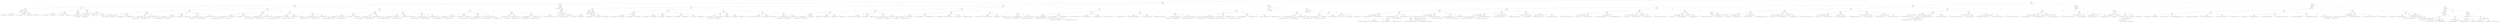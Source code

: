 digraph {
0 [label="x <= 8.5"];
1 [label="y <= 7.5"];
2 [label="r2taken <= 0.5"];
3 [label="x <= 3.5"];
4 [label="x <= 2.5"];
5 [label="x <= 1.5"];
6 [label="started <= 0.5"];
7 [label="placement"];
6 -> 7 [label="True"];
8 [label="south"];
6 -> 8 [style="dashed", label="False"];
5 -> 6 [label="True"];
9 [label="y <= 1.5"];
10 [label="y <= 0.5"];
11 [label="r1taken <= 0.5"];
12 [label="{0.46183 -> west | 0.53817 -> south }"];
11 -> 12 [label="True"];
13 [label="{0.467919 -> west | 0.532081 -> south }"];
11 -> 13 [style="dashed", label="False"];
10 -> 11 [label="True"];
14 [label="r1taken <= 0.5"];
15 [label="{0.448915 -> west | 0.551085 -> south }"];
14 -> 15 [label="True"];
16 [label="south"];
14 -> 16 [style="dashed", label="False"];
10 -> 14 [style="dashed", label="False"];
9 -> 10 [label="True"];
17 [label="y <= 6.5"];
18 [label="south"];
17 -> 18 [label="True"];
19 [label="r1taken <= 0.5"];
20 [label="{0.416346 -> west | 0.583654 -> south }"];
19 -> 20 [label="True"];
21 [label="{0.423489 -> west | 0.576511 -> south }"];
19 -> 21 [style="dashed", label="False"];
17 -> 19 [style="dashed", label="False"];
9 -> 17 [style="dashed", label="False"];
5 -> 9 [style="dashed", label="False"];
4 -> 5 [label="True"];
22 [label="y <= 4.5"];
23 [label="y <= 1.5"];
24 [label="y <= 0.5"];
25 [label="r1taken <= 0.5"];
26 [label="{0.464238 -> west | 0.535762 -> south }"];
25 -> 26 [label="True"];
27 [label="{0.462606 -> west | 0.537394 -> south }"];
25 -> 27 [style="dashed", label="False"];
24 -> 25 [label="True"];
28 [label="r1taken <= 0.5"];
29 [label="{0.454042 -> west | 0.545958 -> south }"];
28 -> 29 [label="True"];
30 [label="{0.45103 -> west | 0.54897 -> south }"];
28 -> 30 [style="dashed", label="False"];
24 -> 28 [style="dashed", label="False"];
23 -> 24 [label="True"];
31 [label="r1taken <= 0.5"];
32 [label="y <= 2.5"];
33 [label="{0.440831 -> west | 0.559169 -> south }"];
32 -> 33 [label="True"];
34 [label="y <= 3.5"];
35 [label="{0.42741 -> west | 0.57259 -> south }"];
34 -> 35 [label="True"];
36 [label="{0.416795 -> west | 0.583205 -> south }"];
34 -> 36 [style="dashed", label="False"];
32 -> 34 [style="dashed", label="False"];
31 -> 32 [label="True"];
37 [label="south"];
31 -> 37 [style="dashed", label="False"];
23 -> 31 [style="dashed", label="False"];
22 -> 23 [label="True"];
38 [label="r1taken <= 0.5"];
39 [label="y <= 5.5"];
40 [label="{0.410534 -> west | 0.589466 -> south }"];
39 -> 40 [label="True"];
41 [label="y <= 6.5"];
42 [label="{0.414504 -> west | 0.585496 -> south }"];
41 -> 42 [label="True"];
43 [label="{0.439033 -> west | 0.560967 -> south }"];
41 -> 43 [style="dashed", label="False"];
39 -> 41 [style="dashed", label="False"];
38 -> 39 [label="True"];
44 [label="y <= 5.5"];
45 [label="{0.422853 -> west | 0.577147 -> south }"];
44 -> 45 [label="True"];
46 [label="y <= 6.5"];
47 [label="{0.431704 -> west | 0.568296 -> south }"];
46 -> 47 [label="True"];
48 [label="{0.452038 -> west | 0.547962 -> south }"];
46 -> 48 [style="dashed", label="False"];
44 -> 46 [style="dashed", label="False"];
38 -> 44 [style="dashed", label="False"];
22 -> 38 [style="dashed", label="False"];
4 -> 22 [style="dashed", label="False"];
3 -> 4 [label="True"];
49 [label="y <= 3.5"];
50 [label="y <= 1.5"];
51 [label="y <= 0.5"];
52 [label="x <= 5.5"];
53 [label="x <= 4.5"];
54 [label="r1taken <= 0.5"];
55 [label="{0.464782 -> west | 0.535218 -> south }"];
54 -> 55 [label="True"];
56 [label="{0.46258 -> west | 0.53742 -> south }"];
54 -> 56 [style="dashed", label="False"];
53 -> 54 [label="True"];
57 [label="r1taken <= 0.5"];
58 [label="{0.463504 -> west | 0.536496 -> south }"];
57 -> 58 [label="True"];
59 [label="{0.213197 -> west | 0.539289 -> east | 0.247515 -> south }"];
57 -> 59 [style="dashed", label="False"];
53 -> 57 [style="dashed", label="False"];
52 -> 53 [label="True"];
60 [label="r1taken <= 0.5"];
61 [label="x <= 6.5"];
62 [label="{0.459424 -> west | 0.540576 -> south }"];
61 -> 62 [label="True"];
63 [label="x <= 7.5"];
64 [label="{0.448555 -> west | 0.551445 -> south }"];
63 -> 64 [label="True"];
65 [label="{0.211049 -> west | 0.303709 -> east | 0.485241 -> south }"];
63 -> 65 [style="dashed", label="False"];
61 -> 63 [style="dashed", label="False"];
60 -> 61 [label="True"];
66 [label="x <= 6.5"];
67 [label="{0.0933006 -> west | 0.807646 -> east | 0.0990531 -> south }"];
66 -> 67 [label="True"];
68 [label="x <= 7.5"];
69 [label="{0.281746 -> west | 0.620722 -> east | 0.0975328 -> south }"];
68 -> 69 [label="True"];
70 [label="{0.364623 -> west | 0.635377 -> east }"];
68 -> 70 [style="dashed", label="False"];
66 -> 68 [style="dashed", label="False"];
60 -> 66 [style="dashed", label="False"];
52 -> 60 [style="dashed", label="False"];
51 -> 52 [label="True"];
71 [label="x <= 5.5"];
72 [label="x <= 4.5"];
73 [label="r1taken <= 0.5"];
74 [label="{0.455995 -> west | 0.544005 -> south }"];
73 -> 74 [label="True"];
75 [label="{0.454882 -> west | 0.545118 -> south }"];
73 -> 75 [style="dashed", label="False"];
72 -> 73 [label="True"];
76 [label="r1taken <= 0.5"];
77 [label="{0.455295 -> west | 0.544705 -> south }"];
76 -> 77 [label="True"];
78 [label="{0.457309 -> west | 0.542691 -> south }"];
76 -> 78 [style="dashed", label="False"];
72 -> 76 [style="dashed", label="False"];
71 -> 72 [label="True"];
79 [label="r1taken <= 0.5"];
80 [label="x <= 6.5"];
81 [label="{0.451046 -> west | 0.548954 -> south }"];
80 -> 81 [label="True"];
82 [label="x <= 7.5"];
83 [label="{0.438383 -> west | 0.561617 -> south }"];
82 -> 83 [label="True"];
84 [label="{0.218477 -> west | 0.390257 -> east | 0.391267 -> south }"];
82 -> 84 [style="dashed", label="False"];
80 -> 82 [style="dashed", label="False"];
79 -> 80 [label="True"];
85 [label="x <= 6.5"];
86 [label="{0.0653478 -> west | 0.694803 -> east | 0.0777727 -> south | 0.162077 -> north }"];
85 -> 86 [label="True"];
87 [label="x <= 7.5"];
88 [label="{0.179303 -> west | 0.550828 -> east | 0.0508363 -> south | 0.219032 -> north }"];
87 -> 88 [label="True"];
89 [label="{0.6532 -> west | 0.3468 -> east }"];
87 -> 89 [style="dashed", label="False"];
85 -> 87 [style="dashed", label="False"];
79 -> 85 [style="dashed", label="False"];
71 -> 79 [style="dashed", label="False"];
51 -> 71 [style="dashed", label="False"];
50 -> 51 [label="True"];
90 [label="y <= 2.5"];
91 [label="x <= 5.5"];
92 [label="x <= 4.5"];
93 [label="r1taken <= 0.5"];
94 [label="{0.445615 -> west | 0.554385 -> south }"];
93 -> 94 [label="True"];
95 [label="{0.447439 -> west | 0.552561 -> south }"];
93 -> 95 [style="dashed", label="False"];
92 -> 93 [label="True"];
96 [label="r1taken <= 0.5"];
97 [label="{0.446079 -> west | 0.553921 -> south }"];
96 -> 97 [label="True"];
98 [label="{0.452344 -> west | 0.547656 -> south }"];
96 -> 98 [style="dashed", label="False"];
92 -> 96 [style="dashed", label="False"];
91 -> 92 [label="True"];
99 [label="r1taken <= 0.5"];
100 [label="x <= 6.5"];
101 [label="{0.441966 -> west | 0.558034 -> south }"];
100 -> 101 [label="True"];
102 [label="x <= 7.5"];
103 [label="{0.207416 -> west | 0.24526 -> east | 0.547324 -> south }"];
102 -> 103 [label="True"];
104 [label="{0.226265 -> west | 0.447781 -> east | 0.325954 -> south }"];
102 -> 104 [style="dashed", label="False"];
100 -> 102 [style="dashed", label="False"];
99 -> 100 [label="True"];
105 [label="x <= 6.5"];
106 [label="{0.104871 -> west | 0.768729 -> east | 0.1264 -> south }"];
105 -> 106 [label="True"];
107 [label="x <= 7.5"];
108 [label="{0.161346 -> west | 0.647327 -> east | 0.059417 -> south | 0.13191 -> north }"];
107 -> 108 [label="True"];
109 [label="{0.46938 -> west | 0.256261 -> east | 0.13663 -> south | 0.137729 -> north }"];
107 -> 109 [style="dashed", label="False"];
105 -> 107 [style="dashed", label="False"];
99 -> 105 [style="dashed", label="False"];
91 -> 99 [style="dashed", label="False"];
90 -> 91 [label="True"];
110 [label="x <= 5.5"];
111 [label="x <= 4.5"];
112 [label="r1taken <= 0.5"];
113 [label="{0.435497 -> west | 0.564503 -> south }"];
112 -> 113 [label="True"];
114 [label="{0.44235 -> west | 0.55765 -> south }"];
112 -> 114 [style="dashed", label="False"];
111 -> 112 [label="True"];
115 [label="r1taken <= 0.5"];
116 [label="{0.437242 -> west | 0.562758 -> south }"];
115 -> 116 [label="True"];
117 [label="{0.448854 -> west | 0.551146 -> south }"];
115 -> 117 [style="dashed", label="False"];
111 -> 115 [style="dashed", label="False"];
110 -> 111 [label="True"];
118 [label="r1taken <= 0.5"];
119 [label="x <= 6.5"];
120 [label="{0.433443 -> west | 0.566557 -> south }"];
119 -> 120 [label="True"];
121 [label="x <= 7.5"];
122 [label="{0.168185 -> west | 0.377164 -> east | 0.454651 -> south }"];
121 -> 122 [label="True"];
123 [label="{0.22959 -> west | 0.445104 -> east | 0.325306 -> south }"];
121 -> 123 [style="dashed", label="False"];
119 -> 121 [style="dashed", label="False"];
118 -> 119 [label="True"];
124 [label="x <= 6.5"];
125 [label="{0.147122 -> west | 0.673757 -> east | 0.17912 -> south }"];
124 -> 125 [label="True"];
126 [label="x <= 7.5"];
127 [label="{0.157517 -> west | 0.659564 -> east | 0.0546201 -> south | 0.128299 -> north }"];
126 -> 127 [label="True"];
128 [label="{0.272478 -> west | 0.416594 -> east | 0.310928 -> north }"];
126 -> 128 [style="dashed", label="False"];
124 -> 126 [style="dashed", label="False"];
118 -> 124 [style="dashed", label="False"];
110 -> 118 [style="dashed", label="False"];
90 -> 110 [style="dashed", label="False"];
50 -> 90 [style="dashed", label="False"];
49 -> 50 [label="True"];
129 [label="y <= 5.5"];
130 [label="y <= 4.5"];
131 [label="x <= 5.5"];
132 [label="x <= 4.5"];
133 [label="r1taken <= 0.5"];
134 [label="{0.427428 -> west | 0.572572 -> south }"];
133 -> 134 [label="True"];
135 [label="{0.438862 -> west | 0.561138 -> south }"];
133 -> 135 [style="dashed", label="False"];
132 -> 133 [label="True"];
136 [label="r1taken <= 0.5"];
137 [label="{0.43019 -> west | 0.56981 -> south }"];
136 -> 137 [label="True"];
138 [label="{0.44681 -> west | 0.55319 -> south }"];
136 -> 138 [style="dashed", label="False"];
132 -> 136 [style="dashed", label="False"];
131 -> 132 [label="True"];
139 [label="r1taken <= 0.5"];
140 [label="x <= 6.5"];
141 [label="{0.427077 -> west | 0.572923 -> south }"];
140 -> 141 [label="True"];
142 [label="x <= 7.5"];
143 [label="{0.135163 -> west | 0.503156 -> east | 0.361681 -> south }"];
142 -> 143 [label="True"];
144 [label="{0.248562 -> west | 0.412682 -> east | 0.338756 -> south }"];
142 -> 144 [style="dashed", label="False"];
140 -> 142 [style="dashed", label="False"];
139 -> 140 [label="True"];
145 [label="x <= 6.5"];
146 [label="{0.180838 -> west | 0.597929 -> east | 0.221234 -> south }"];
145 -> 146 [label="True"];
147 [label="x <= 7.5"];
148 [label="{0.163029 -> west | 0.735255 -> east | 0.0565483 -> south | 0.0451683 -> north }"];
147 -> 148 [label="True"];
149 [label="{0.344756 -> west | 0.556603 -> east | 0.0986407 -> north }"];
147 -> 149 [style="dashed", label="False"];
145 -> 147 [style="dashed", label="False"];
139 -> 145 [style="dashed", label="False"];
131 -> 139 [style="dashed", label="False"];
130 -> 131 [label="True"];
150 [label="x <= 5.5"];
151 [label="x <= 4.5"];
152 [label="r1taken <= 0.5"];
153 [label="{0.422786 -> west | 0.577214 -> south }"];
152 -> 153 [label="True"];
154 [label="{0.440526 -> west | 0.559474 -> south }"];
152 -> 154 [style="dashed", label="False"];
151 -> 152 [label="True"];
155 [label="r1taken <= 0.5"];
156 [label="{0.426631 -> west | 0.573369 -> south }"];
155 -> 156 [label="True"];
157 [label="{0.448237 -> west | 0.551763 -> south }"];
155 -> 157 [style="dashed", label="False"];
151 -> 155 [style="dashed", label="False"];
150 -> 151 [label="True"];
158 [label="r1taken <= 0.5"];
159 [label="x <= 6.5"];
160 [label="{0.425502 -> west | 0.574498 -> south }"];
159 -> 160 [label="True"];
161 [label="x <= 7.5"];
162 [label="{0.119339 -> west | 0.635858 -> east | 0.244803 -> south }"];
161 -> 162 [label="True"];
163 [label="{0.286692 -> west | 0.347737 -> east | 0.365571 -> south }"];
161 -> 163 [style="dashed", label="False"];
159 -> 161 [style="dashed", label="False"];
158 -> 159 [label="True"];
164 [label="x <= 6.5"];
165 [label="{0.210033 -> west | 0.534733 -> east | 0.255234 -> south }"];
164 -> 165 [label="True"];
166 [label="x <= 7.5"];
167 [label="{0.165691 -> west | 0.778362 -> east | 0.0559464 -> south }"];
166 -> 167 [label="True"];
168 [label="{0.363523 -> west | 0.589759 -> east | 0.046718 -> north }"];
166 -> 168 [style="dashed", label="False"];
164 -> 166 [style="dashed", label="False"];
158 -> 164 [style="dashed", label="False"];
150 -> 158 [style="dashed", label="False"];
130 -> 150 [style="dashed", label="False"];
129 -> 130 [label="True"];
169 [label="y <= 6.5"];
170 [label="x <= 5.5"];
171 [label="x <= 4.5"];
172 [label="r1taken <= 0.5"];
173 [label="{0.426346 -> west | 0.573654 -> south }"];
172 -> 173 [label="True"];
174 [label="{0.446775 -> west | 0.553225 -> south }"];
172 -> 174 [style="dashed", label="False"];
171 -> 172 [label="True"];
175 [label="r1taken <= 0.5"];
176 [label="{0.431551 -> west | 0.568449 -> south }"];
175 -> 176 [label="True"];
177 [label="{0.453544 -> west | 0.546456 -> south }"];
175 -> 177 [style="dashed", label="False"];
171 -> 175 [style="dashed", label="False"];
170 -> 171 [label="True"];
178 [label="r1taken <= 0.5"];
179 [label="x <= 6.5"];
180 [label="{0.434362 -> west | 0.565638 -> south }"];
179 -> 180 [label="True"];
181 [label="x <= 7.5"];
182 [label="{0.112431 -> west | 0.684959 -> east | 0.202611 -> south }"];
181 -> 182 [label="True"];
183 [label="{0.353002 -> west | 0.243561 -> east | 0.403437 -> south }"];
181 -> 183 [style="dashed", label="False"];
179 -> 181 [style="dashed", label="False"];
178 -> 179 [label="True"];
184 [label="x <= 6.5"];
185 [label="{0.234158 -> west | 0.487979 -> east | 0.277863 -> south }"];
184 -> 185 [label="True"];
186 [label="x <= 7.5"];
187 [label="{0.164419 -> west | 0.779678 -> east | 0.0559025 -> south }"];
186 -> 187 [label="True"];
188 [label="{0.378192 -> west | 0.580934 -> east | 0.0408742 -> south }"];
186 -> 188 [style="dashed", label="False"];
184 -> 186 [style="dashed", label="False"];
178 -> 184 [style="dashed", label="False"];
170 -> 178 [style="dashed", label="False"];
169 -> 170 [label="True"];
189 [label="x <= 6.5"];
190 [label="r1taken <= 0.5"];
191 [label="x <= 4.5"];
192 [label="{0.447997 -> west | 0.552003 -> south }"];
191 -> 192 [label="True"];
193 [label="x <= 5.5"];
194 [label="{0.454473 -> west | 0.545527 -> south }"];
193 -> 194 [label="True"];
195 [label="{0.34896 -> west | 0.242871 -> east | 0.408169 -> south }"];
193 -> 195 [style="dashed", label="False"];
191 -> 193 [style="dashed", label="False"];
190 -> 191 [label="True"];
196 [label="x <= 4.5"];
197 [label="{0.461791 -> west | 0.538209 -> south }"];
196 -> 197 [label="True"];
198 [label="x <= 5.5"];
199 [label="{0.467626 -> west | 0.532374 -> south }"];
198 -> 199 [label="True"];
200 [label="{0.256625 -> west | 0.4569 -> east | 0.286475 -> south }"];
198 -> 200 [style="dashed", label="False"];
196 -> 198 [style="dashed", label="False"];
190 -> 196 [style="dashed", label="False"];
189 -> 190 [label="True"];
201 [label="x <= 7.5"];
202 [label="r1taken <= 0.5"];
203 [label="{0.124327 -> west | 0.6381 -> east | 0.237574 -> south }"];
202 -> 203 [label="True"];
204 [label="{0.160679 -> west | 0.77843 -> east | 0.0608912 -> south }"];
202 -> 204 [style="dashed", label="False"];
201 -> 202 [label="True"];
205 [label="r1taken <= 0.5"];
206 [label="{0.422997 -> west | 0.107119 -> east | 0.399811 -> south | 0.070073 -> north }"];
205 -> 206 [label="True"];
207 [label="{0.385521 -> west | 0.571019 -> east | 0.0434596 -> south }"];
205 -> 207 [style="dashed", label="False"];
201 -> 205 [style="dashed", label="False"];
189 -> 201 [style="dashed", label="False"];
169 -> 189 [style="dashed", label="False"];
129 -> 169 [style="dashed", label="False"];
49 -> 129 [style="dashed", label="False"];
3 -> 49 [style="dashed", label="False"];
2 -> 3 [label="True"];
208 [label="r1taken <= 0.5"];
209 [label="x <= 6.5"];
210 [label="{0.5 -> east | 0.5 -> south }"];
209 -> 210 [label="True"];
211 [label="y <= 2.5"];
212 [label="x <= 7.5"];
213 [label="south"];
212 -> 213 [label="True"];
214 [label="y <= 0.5"];
215 [label="{0.783919 -> east | 0.216081 -> south }"];
214 -> 215 [label="True"];
216 [label="y <= 1.5"];
217 [label="{0.667065 -> east | 0.332935 -> south }"];
216 -> 217 [label="True"];
218 [label="{0.455297 -> east | 0.544703 -> south }"];
216 -> 218 [style="dashed", label="False"];
214 -> 216 [style="dashed", label="False"];
212 -> 214 [style="dashed", label="False"];
211 -> 212 [label="True"];
219 [label="south"];
211 -> 219 [style="dashed", label="False"];
209 -> 211 [style="dashed", label="False"];
208 -> 209 [label="True"];
220 [label="east"];
208 -> 220 [style="dashed", label="False"];
2 -> 208 [style="dashed", label="False"];
1 -> 2 [label="True"];
221 [label="r2taken <= 0.5"];
222 [label="x <= 4.5"];
223 [label="x <= 2.5"];
224 [label="y <= 8.5"];
225 [label="x <= 0.5"];
226 [label="east"];
225 -> 226 [label="True"];
227 [label="x <= 1.5"];
228 [label="r2sample"];
227 -> 228 [label="True"];
229 [label="west"];
227 -> 229 [style="dashed", label="False"];
225 -> 227 [style="dashed", label="False"];
224 -> 225 [label="True"];
230 [label="x <= 1.5"];
231 [label="north"];
230 -> 231 [label="True"];
232 [label="y <= 14.5"];
233 [label="y <= 9.5"];
234 [label="r1taken <= 0.5"];
235 [label="{0.416346 -> west | 0.583654 -> north }"];
234 -> 235 [label="True"];
236 [label="{0.423489 -> west | 0.576511 -> north }"];
234 -> 236 [style="dashed", label="False"];
233 -> 234 [label="True"];
237 [label="north"];
233 -> 237 [style="dashed", label="False"];
232 -> 233 [label="True"];
238 [label="y <= 15.5"];
239 [label="r1taken <= 0.5"];
240 [label="{0.448915 -> west | 0.551085 -> north }"];
239 -> 240 [label="True"];
241 [label="north"];
239 -> 241 [style="dashed", label="False"];
238 -> 239 [label="True"];
242 [label="r1taken <= 0.5"];
243 [label="{0.46183 -> west | 0.53817 -> north }"];
242 -> 243 [label="True"];
244 [label="{0.467919 -> west | 0.532081 -> north }"];
242 -> 244 [style="dashed", label="False"];
238 -> 242 [style="dashed", label="False"];
232 -> 238 [style="dashed", label="False"];
230 -> 232 [style="dashed", label="False"];
224 -> 230 [style="dashed", label="False"];
223 -> 224 [label="True"];
245 [label="y <= 11.5"];
246 [label="y <= 9.5"];
247 [label="y <= 8.5"];
248 [label="west"];
247 -> 248 [label="True"];
249 [label="x <= 3.5"];
250 [label="r1taken <= 0.5"];
251 [label="{0.439032 -> west | 0.560968 -> north }"];
250 -> 251 [label="True"];
252 [label="{0.452038 -> west | 0.547962 -> north }"];
250 -> 252 [style="dashed", label="False"];
249 -> 250 [label="True"];
253 [label="r1taken <= 0.5"];
254 [label="{0.447997 -> west | 0.552003 -> north }"];
253 -> 254 [label="True"];
255 [label="{0.461791 -> west | 0.538209 -> north }"];
253 -> 255 [style="dashed", label="False"];
249 -> 253 [style="dashed", label="False"];
247 -> 249 [style="dashed", label="False"];
246 -> 247 [label="True"];
256 [label="x <= 3.5"];
257 [label="y <= 10.5"];
258 [label="r1taken <= 0.5"];
259 [label="{0.414504 -> west | 0.585496 -> north }"];
258 -> 259 [label="True"];
260 [label="{0.431704 -> west | 0.568296 -> north }"];
258 -> 260 [style="dashed", label="False"];
257 -> 258 [label="True"];
261 [label="r1taken <= 0.5"];
262 [label="{0.410534 -> west | 0.589466 -> north }"];
261 -> 262 [label="True"];
263 [label="{0.422853 -> west | 0.577147 -> north }"];
261 -> 263 [style="dashed", label="False"];
257 -> 261 [style="dashed", label="False"];
256 -> 257 [label="True"];
264 [label="y <= 10.5"];
265 [label="r1taken <= 0.5"];
266 [label="{0.426346 -> west | 0.573654 -> north }"];
265 -> 266 [label="True"];
267 [label="{0.446775 -> west | 0.553225 -> north }"];
265 -> 267 [style="dashed", label="False"];
264 -> 265 [label="True"];
268 [label="r1taken <= 0.5"];
269 [label="{0.422786 -> west | 0.577214 -> north }"];
268 -> 269 [label="True"];
270 [label="{0.440526 -> west | 0.559474 -> north }"];
268 -> 270 [style="dashed", label="False"];
264 -> 268 [style="dashed", label="False"];
256 -> 264 [style="dashed", label="False"];
246 -> 256 [style="dashed", label="False"];
245 -> 246 [label="True"];
271 [label="x <= 3.5"];
272 [label="y <= 14.5"];
273 [label="r1taken <= 0.5"];
274 [label="y <= 12.5"];
275 [label="{0.416795 -> west | 0.583205 -> north }"];
274 -> 275 [label="True"];
276 [label="y <= 13.5"];
277 [label="{0.42741 -> west | 0.57259 -> north }"];
276 -> 277 [label="True"];
278 [label="{0.440831 -> west | 0.559169 -> north }"];
276 -> 278 [style="dashed", label="False"];
274 -> 276 [style="dashed", label="False"];
273 -> 274 [label="True"];
279 [label="north"];
273 -> 279 [style="dashed", label="False"];
272 -> 273 [label="True"];
280 [label="y <= 15.5"];
281 [label="r1taken <= 0.5"];
282 [label="{0.454042 -> west | 0.545958 -> north }"];
281 -> 282 [label="True"];
283 [label="{0.45103 -> west | 0.54897 -> north }"];
281 -> 283 [style="dashed", label="False"];
280 -> 281 [label="True"];
284 [label="r1taken <= 0.5"];
285 [label="{0.464238 -> west | 0.535762 -> north }"];
284 -> 285 [label="True"];
286 [label="{0.462606 -> west | 0.537394 -> north }"];
284 -> 286 [style="dashed", label="False"];
280 -> 284 [style="dashed", label="False"];
272 -> 280 [style="dashed", label="False"];
271 -> 272 [label="True"];
287 [label="y <= 13.5"];
288 [label="y <= 12.5"];
289 [label="r1taken <= 0.5"];
290 [label="{0.427428 -> west | 0.572572 -> north }"];
289 -> 290 [label="True"];
291 [label="{0.438862 -> west | 0.561138 -> north }"];
289 -> 291 [style="dashed", label="False"];
288 -> 289 [label="True"];
292 [label="r1taken <= 0.5"];
293 [label="{0.435497 -> west | 0.564503 -> north }"];
292 -> 293 [label="True"];
294 [label="{0.44235 -> west | 0.55765 -> north }"];
292 -> 294 [style="dashed", label="False"];
288 -> 292 [style="dashed", label="False"];
287 -> 288 [label="True"];
295 [label="r1taken <= 0.5"];
296 [label="y <= 14.5"];
297 [label="{0.445615 -> west | 0.554385 -> north }"];
296 -> 297 [label="True"];
298 [label="y <= 15.5"];
299 [label="{0.455995 -> west | 0.544005 -> north }"];
298 -> 299 [label="True"];
300 [label="{0.464782 -> west | 0.535218 -> north }"];
298 -> 300 [style="dashed", label="False"];
296 -> 298 [style="dashed", label="False"];
295 -> 296 [label="True"];
301 [label="y <= 14.5"];
302 [label="{0.447439 -> west | 0.552561 -> north }"];
301 -> 302 [label="True"];
303 [label="y <= 15.5"];
304 [label="{0.454882 -> west | 0.545118 -> north }"];
303 -> 304 [label="True"];
305 [label="{0.46258 -> west | 0.53742 -> north }"];
303 -> 305 [style="dashed", label="False"];
301 -> 303 [style="dashed", label="False"];
295 -> 301 [style="dashed", label="False"];
287 -> 295 [style="dashed", label="False"];
271 -> 287 [style="dashed", label="False"];
245 -> 271 [style="dashed", label="False"];
223 -> 245 [style="dashed", label="False"];
222 -> 223 [label="True"];
306 [label="x <= 6.5"];
307 [label="x <= 5.5"];
308 [label="y <= 11.5"];
309 [label="y <= 9.5"];
310 [label="y <= 8.5"];
311 [label="west"];
310 -> 311 [label="True"];
312 [label="r1taken <= 0.5"];
313 [label="{0.454473 -> west | 0.545527 -> north }"];
312 -> 313 [label="True"];
314 [label="{0.467626 -> west | 0.532374 -> north }"];
312 -> 314 [style="dashed", label="False"];
310 -> 312 [style="dashed", label="False"];
309 -> 310 [label="True"];
315 [label="y <= 10.5"];
316 [label="r1taken <= 0.5"];
317 [label="{0.431551 -> west | 0.568449 -> north }"];
316 -> 317 [label="True"];
318 [label="{0.453544 -> west | 0.546456 -> north }"];
316 -> 318 [style="dashed", label="False"];
315 -> 316 [label="True"];
319 [label="r1taken <= 0.5"];
320 [label="{0.426631 -> west | 0.573369 -> north }"];
319 -> 320 [label="True"];
321 [label="{0.448237 -> west | 0.551763 -> north }"];
319 -> 321 [style="dashed", label="False"];
315 -> 319 [style="dashed", label="False"];
309 -> 315 [style="dashed", label="False"];
308 -> 309 [label="True"];
322 [label="y <= 13.5"];
323 [label="y <= 12.5"];
324 [label="r1taken <= 0.5"];
325 [label="{0.43019 -> west | 0.56981 -> north }"];
324 -> 325 [label="True"];
326 [label="{0.44681 -> west | 0.55319 -> north }"];
324 -> 326 [style="dashed", label="False"];
323 -> 324 [label="True"];
327 [label="r1taken <= 0.5"];
328 [label="{0.437242 -> west | 0.562758 -> north }"];
327 -> 328 [label="True"];
329 [label="{0.448854 -> west | 0.551146 -> north }"];
327 -> 329 [style="dashed", label="False"];
323 -> 327 [style="dashed", label="False"];
322 -> 323 [label="True"];
330 [label="r1taken <= 0.5"];
331 [label="y <= 14.5"];
332 [label="{0.446079 -> west | 0.553921 -> north }"];
331 -> 332 [label="True"];
333 [label="y <= 15.5"];
334 [label="{0.455295 -> west | 0.544705 -> north }"];
333 -> 334 [label="True"];
335 [label="{0.463504 -> west | 0.536496 -> north }"];
333 -> 335 [style="dashed", label="False"];
331 -> 333 [style="dashed", label="False"];
330 -> 331 [label="True"];
336 [label="y <= 14.5"];
337 [label="{0.452344 -> west | 0.547656 -> north }"];
336 -> 337 [label="True"];
338 [label="y <= 15.5"];
339 [label="{0.457309 -> west | 0.542691 -> north }"];
338 -> 339 [label="True"];
340 [label="{0.213197 -> west | 0.539289 -> east | 0.247515 -> north }"];
338 -> 340 [style="dashed", label="False"];
336 -> 338 [style="dashed", label="False"];
330 -> 336 [style="dashed", label="False"];
322 -> 330 [style="dashed", label="False"];
308 -> 322 [style="dashed", label="False"];
307 -> 308 [label="True"];
341 [label="y <= 11.5"];
342 [label="y <= 9.5"];
343 [label="y <= 8.5"];
344 [label="r1taken <= 0.5"];
345 [label="{0.298976 -> west | 0.701024 -> east }"];
344 -> 345 [label="True"];
346 [label="{0.412072 -> west | 0.587928 -> east }"];
344 -> 346 [style="dashed", label="False"];
343 -> 344 [label="True"];
347 [label="r1taken <= 0.5"];
348 [label="{0.34896 -> west | 0.242871 -> east | 0.408169 -> north }"];
347 -> 348 [label="True"];
349 [label="{0.256625 -> west | 0.4569 -> east | 0.286475 -> north }"];
347 -> 349 [style="dashed", label="False"];
343 -> 347 [style="dashed", label="False"];
342 -> 343 [label="True"];
350 [label="y <= 10.5"];
351 [label="r1taken <= 0.5"];
352 [label="{0.434362 -> west | 0.565638 -> north }"];
351 -> 352 [label="True"];
353 [label="{0.234158 -> west | 0.487979 -> east | 0.277863 -> north }"];
351 -> 353 [style="dashed", label="False"];
350 -> 351 [label="True"];
354 [label="r1taken <= 0.5"];
355 [label="{0.425502 -> west | 0.574498 -> north }"];
354 -> 355 [label="True"];
356 [label="{0.210033 -> west | 0.534733 -> east | 0.255234 -> north }"];
354 -> 356 [style="dashed", label="False"];
350 -> 354 [style="dashed", label="False"];
342 -> 350 [style="dashed", label="False"];
341 -> 342 [label="True"];
357 [label="y <= 13.5"];
358 [label="y <= 12.5"];
359 [label="r1taken <= 0.5"];
360 [label="{0.427077 -> west | 0.572923 -> north }"];
359 -> 360 [label="True"];
361 [label="{0.180838 -> west | 0.597929 -> east | 0.221234 -> north }"];
359 -> 361 [style="dashed", label="False"];
358 -> 359 [label="True"];
362 [label="r1taken <= 0.5"];
363 [label="{0.433443 -> west | 0.566557 -> north }"];
362 -> 363 [label="True"];
364 [label="{0.147122 -> west | 0.673757 -> east | 0.17912 -> north }"];
362 -> 364 [style="dashed", label="False"];
358 -> 362 [style="dashed", label="False"];
357 -> 358 [label="True"];
365 [label="r1taken <= 0.5"];
366 [label="y <= 14.5"];
367 [label="{0.441966 -> west | 0.558034 -> north }"];
366 -> 367 [label="True"];
368 [label="y <= 15.5"];
369 [label="{0.451046 -> west | 0.548954 -> north }"];
368 -> 369 [label="True"];
370 [label="{0.459424 -> west | 0.540576 -> north }"];
368 -> 370 [style="dashed", label="False"];
366 -> 368 [style="dashed", label="False"];
365 -> 366 [label="True"];
371 [label="y <= 14.5"];
372 [label="{0.104871 -> west | 0.768729 -> east | 0.1264 -> north }"];
371 -> 372 [label="True"];
373 [label="y <= 15.5"];
374 [label="{0.0653478 -> west | 0.694803 -> east | 0.162077 -> south | 0.0777727 -> north }"];
373 -> 374 [label="True"];
375 [label="{0.0933006 -> west | 0.807646 -> east | 0.0990531 -> north }"];
373 -> 375 [style="dashed", label="False"];
371 -> 373 [style="dashed", label="False"];
365 -> 371 [style="dashed", label="False"];
357 -> 365 [style="dashed", label="False"];
341 -> 357 [style="dashed", label="False"];
307 -> 341 [style="dashed", label="False"];
306 -> 307 [label="True"];
376 [label="x <= 7.5"];
377 [label="y <= 11.5"];
378 [label="y <= 9.5"];
379 [label="y <= 8.5"];
380 [label="r1taken <= 0.5"];
381 [label="r1lastobs <= 0.5"];
382 [label="{0.221258 -> west | 0.680368 -> east | 0.0491871 -> south | 0.0491871 -> north }"];
381 -> 382 [label="True"];
383 [label="r2lastobs <= 0.5"];
384 [label="{0.221258 -> west | 0.680368 -> east | 0.0491871 -> south | 0.0491871 -> north }"];
383 -> 384 [label="True"];
385 [label="{0.221258 -> west | 0.680368 -> east | 0.049187 -> south | 0.049187 -> north }"];
383 -> 385 [style="dashed", label="False"];
381 -> 383 [style="dashed", label="False"];
380 -> 381 [label="True"];
386 [label="{0.158599 -> west | 0.841401 -> east }"];
380 -> 386 [style="dashed", label="False"];
379 -> 380 [label="True"];
387 [label="r1taken <= 0.5"];
388 [label="{0.124327 -> west | 0.6381 -> east | 0.237574 -> north }"];
387 -> 388 [label="True"];
389 [label="{0.160679 -> west | 0.77843 -> east | 0.0608912 -> north }"];
387 -> 389 [style="dashed", label="False"];
379 -> 387 [style="dashed", label="False"];
378 -> 379 [label="True"];
390 [label="y <= 10.5"];
391 [label="r1taken <= 0.5"];
392 [label="{0.112431 -> west | 0.684959 -> east | 0.202611 -> north }"];
391 -> 392 [label="True"];
393 [label="{0.164419 -> west | 0.779678 -> east | 0.0559025 -> north }"];
391 -> 393 [style="dashed", label="False"];
390 -> 391 [label="True"];
394 [label="r1taken <= 0.5"];
395 [label="{0.119339 -> west | 0.635858 -> east | 0.244803 -> north }"];
394 -> 395 [label="True"];
396 [label="{0.165691 -> west | 0.778362 -> east | 0.0559464 -> north }"];
394 -> 396 [style="dashed", label="False"];
390 -> 394 [style="dashed", label="False"];
378 -> 390 [style="dashed", label="False"];
377 -> 378 [label="True"];
397 [label="y <= 13.5"];
398 [label="y <= 12.5"];
399 [label="r1taken <= 0.5"];
400 [label="{0.135163 -> west | 0.503156 -> east | 0.361681 -> north }"];
399 -> 400 [label="True"];
401 [label="{0.163029 -> west | 0.735255 -> east | 0.0451683 -> south | 0.0565483 -> north }"];
399 -> 401 [style="dashed", label="False"];
398 -> 399 [label="True"];
402 [label="r1taken <= 0.5"];
403 [label="{0.168185 -> west | 0.377164 -> east | 0.454651 -> north }"];
402 -> 403 [label="True"];
404 [label="{0.157517 -> west | 0.659564 -> east | 0.128299 -> south | 0.0546201 -> north }"];
402 -> 404 [style="dashed", label="False"];
398 -> 402 [style="dashed", label="False"];
397 -> 398 [label="True"];
405 [label="r1taken <= 0.5"];
406 [label="y <= 14.5"];
407 [label="{0.207416 -> west | 0.24526 -> east | 0.547324 -> north }"];
406 -> 407 [label="True"];
408 [label="y <= 15.5"];
409 [label="{0.438383 -> west | 0.561617 -> north }"];
408 -> 409 [label="True"];
410 [label="{0.448555 -> west | 0.551445 -> north }"];
408 -> 410 [style="dashed", label="False"];
406 -> 408 [style="dashed", label="False"];
405 -> 406 [label="True"];
411 [label="y <= 14.5"];
412 [label="{0.161346 -> west | 0.647327 -> east | 0.13191 -> south | 0.059417 -> north }"];
411 -> 412 [label="True"];
413 [label="y <= 15.5"];
414 [label="{0.179303 -> west | 0.550828 -> east | 0.219032 -> south | 0.0508363 -> north }"];
413 -> 414 [label="True"];
415 [label="{0.281746 -> west | 0.620722 -> east | 0.0975328 -> north }"];
413 -> 415 [style="dashed", label="False"];
411 -> 413 [style="dashed", label="False"];
405 -> 411 [style="dashed", label="False"];
397 -> 405 [style="dashed", label="False"];
377 -> 397 [style="dashed", label="False"];
376 -> 377 [label="True"];
416 [label="y <= 11.5"];
417 [label="y <= 9.5"];
418 [label="r1taken <= 0.5"];
419 [label="y <= 8.5"];
420 [label="r1lastobs <= 0.5"];
421 [label="{0.260328 -> r1sample | 0.482168 -> west | 0.0857008 -> south | 0.0857008 -> north | 0.0861024 -> r1sense }"];
420 -> 421 [label="True"];
422 [label="{0.148403 -> r1sample | 0.561557 -> west | 0.14502 -> south | 0.14502 -> north }"];
420 -> 422 [style="dashed", label="False"];
419 -> 420 [label="True"];
423 [label="{0.422997 -> west | 0.107119 -> east | 0.070073 -> south | 0.399811 -> north }"];
419 -> 423 [style="dashed", label="False"];
418 -> 419 [label="True"];
424 [label="y <= 8.5"];
425 [label="{0.412993 -> west | 0.587007 -> east }"];
424 -> 425 [label="True"];
426 [label="{0.385521 -> west | 0.571019 -> east | 0.0434596 -> north }"];
424 -> 426 [style="dashed", label="False"];
418 -> 424 [style="dashed", label="False"];
417 -> 418 [label="True"];
427 [label="y <= 10.5"];
428 [label="r1taken <= 0.5"];
429 [label="{0.353002 -> west | 0.243561 -> east | 0.403437 -> north }"];
428 -> 429 [label="True"];
430 [label="{0.378192 -> west | 0.580934 -> east | 0.0408742 -> north }"];
428 -> 430 [style="dashed", label="False"];
427 -> 428 [label="True"];
431 [label="r1taken <= 0.5"];
432 [label="{0.286692 -> west | 0.347737 -> east | 0.365571 -> north }"];
431 -> 432 [label="True"];
433 [label="{0.363523 -> west | 0.589759 -> east | 0.046718 -> south }"];
431 -> 433 [style="dashed", label="False"];
427 -> 431 [style="dashed", label="False"];
417 -> 427 [style="dashed", label="False"];
416 -> 417 [label="True"];
434 [label="y <= 14.5"];
435 [label="r1taken <= 0.5"];
436 [label="y <= 12.5"];
437 [label="{0.248562 -> west | 0.412681 -> east | 0.338757 -> north }"];
436 -> 437 [label="True"];
438 [label="y <= 13.5"];
439 [label="{0.22959 -> west | 0.445104 -> east | 0.325306 -> north }"];
438 -> 439 [label="True"];
440 [label="{0.226265 -> west | 0.447781 -> east | 0.325954 -> north }"];
438 -> 440 [style="dashed", label="False"];
436 -> 438 [style="dashed", label="False"];
435 -> 436 [label="True"];
441 [label="y <= 12.5"];
442 [label="{0.344756 -> west | 0.556603 -> east | 0.0986407 -> south }"];
441 -> 442 [label="True"];
443 [label="y <= 13.5"];
444 [label="{0.272478 -> west | 0.416594 -> east | 0.310928 -> south }"];
443 -> 444 [label="True"];
445 [label="{0.46938 -> west | 0.256261 -> east | 0.137729 -> south | 0.13663 -> north }"];
443 -> 445 [style="dashed", label="False"];
441 -> 443 [style="dashed", label="False"];
435 -> 441 [style="dashed", label="False"];
434 -> 435 [label="True"];
446 [label="y <= 15.5"];
447 [label="r1taken <= 0.5"];
448 [label="{0.218477 -> west | 0.390257 -> east | 0.391267 -> north }"];
447 -> 448 [label="True"];
449 [label="{0.6532 -> west | 0.3468 -> east }"];
447 -> 449 [style="dashed", label="False"];
446 -> 447 [label="True"];
450 [label="r1taken <= 0.5"];
451 [label="{0.211049 -> west | 0.303709 -> east | 0.485242 -> north }"];
450 -> 451 [label="True"];
452 [label="{0.364623 -> west | 0.635377 -> east }"];
450 -> 452 [style="dashed", label="False"];
446 -> 450 [style="dashed", label="False"];
434 -> 446 [style="dashed", label="False"];
416 -> 434 [style="dashed", label="False"];
376 -> 416 [style="dashed", label="False"];
306 -> 376 [style="dashed", label="False"];
222 -> 306 [style="dashed", label="False"];
221 -> 222 [label="True"];
453 [label="r1taken <= 0.5"];
454 [label="x <= 6.5"];
455 [label="y <= 8.5"];
456 [label="east"];
455 -> 456 [label="True"];
457 [label="{0.5 -> east | 0.5 -> north }"];
455 -> 457 [style="dashed", label="False"];
454 -> 455 [label="True"];
458 [label="y <= 8.5"];
459 [label="x <= 7.5"];
460 [label="east"];
459 -> 460 [label="True"];
461 [label="r1sample"];
459 -> 461 [style="dashed", label="False"];
458 -> 459 [label="True"];
462 [label="y <= 13.5"];
463 [label="north"];
462 -> 463 [label="True"];
464 [label="x <= 7.5"];
465 [label="north"];
464 -> 465 [label="True"];
466 [label="y <= 14.5"];
467 [label="{0.455297 -> east | 0.544703 -> north }"];
466 -> 467 [label="True"];
468 [label="y <= 15.5"];
469 [label="{0.667065 -> east | 0.332935 -> north }"];
468 -> 469 [label="True"];
470 [label="{0.783919 -> east | 0.216081 -> north }"];
468 -> 470 [style="dashed", label="False"];
466 -> 468 [style="dashed", label="False"];
464 -> 466 [style="dashed", label="False"];
462 -> 464 [style="dashed", label="False"];
458 -> 462 [style="dashed", label="False"];
454 -> 458 [style="dashed", label="False"];
453 -> 454 [label="True"];
471 [label="east"];
453 -> 471 [style="dashed", label="False"];
221 -> 453 [style="dashed", label="False"];
1 -> 221 [style="dashed", label="False"];
0 -> 1 [label="True"];
472 [label="x <= 11.5"];
473 [label="r1taken <= 0.5"];
474 [label="y <= 8.5"];
475 [label="y <= 4.5"];
476 [label="y <= 2.5"];
477 [label="r2taken <= 0.5"];
478 [label="x <= 9.5"];
479 [label="y <= 0.5"];
480 [label="{0.283189 -> west | 0.361402 -> east | 0.355408 -> south }"];
479 -> 480 [label="True"];
481 [label="y <= 1.5"];
482 [label="{0.28628 -> west | 0.355847 -> east | 0.357872 -> south }"];
481 -> 482 [label="True"];
483 [label="{0.297711 -> west | 0.334815 -> east | 0.367473 -> south }"];
481 -> 483 [style="dashed", label="False"];
479 -> 481 [style="dashed", label="False"];
478 -> 479 [label="True"];
484 [label="x <= 10.5"];
485 [label="y <= 0.5"];
486 [label="{0.0452717 -> west | 0.901243 -> east | 0.0534857 -> south }"];
485 -> 486 [label="True"];
487 [label="y <= 1.5"];
488 [label="r1lastobs <= 0.5"];
489 [label="r2lastobs <= 0.5"];
490 [label="{0.0808053 -> west | 0.823039 -> east | 0.096156 -> south }"];
489 -> 490 [label="True"];
491 [label="{0.0808053 -> west | 0.823039 -> east | 0.0961559 -> south }"];
489 -> 491 [style="dashed", label="False"];
488 -> 489 [label="True"];
492 [label="r2lastobs <= 0.5"];
493 [label="{0.0808053 -> west | 0.823039 -> east | 0.0961559 -> south }"];
492 -> 493 [label="True"];
494 [label="{0.0808053 -> west | 0.823039 -> east | 0.096156 -> south }"];
492 -> 494 [style="dashed", label="False"];
488 -> 492 [style="dashed", label="False"];
487 -> 488 [label="True"];
495 [label="{0.188397 -> west | 0.587332 -> east | 0.224271 -> south }"];
487 -> 495 [style="dashed", label="False"];
485 -> 487 [style="dashed", label="False"];
484 -> 485 [label="True"];
496 [label="y <= 0.5"];
497 [label="{0.507772 -> west | 0.297679 -> east | 0.194549 -> south }"];
496 -> 497 [label="True"];
498 [label="y <= 1.5"];
499 [label="r1lastobs <= 0.5"];
500 [label="r2lastobs <= 0.5"];
501 [label="{0.156462 -> west | 0.441879 -> east | 0.0953709 -> south | 0.306288 -> north }"];
500 -> 501 [label="True"];
502 [label="{0.156462 -> west | 0.441879 -> east | 0.095371 -> south | 0.306288 -> north }"];
500 -> 502 [style="dashed", label="False"];
499 -> 500 [label="True"];
503 [label="{0.156462 -> west | 0.441879 -> east | 0.095371 -> south | 0.306288 -> north }"];
499 -> 503 [style="dashed", label="False"];
498 -> 499 [label="True"];
504 [label="{0.0612484 -> west | 0.647248 -> east | 0.0604974 -> south | 0.231006 -> north }"];
498 -> 504 [style="dashed", label="False"];
496 -> 498 [style="dashed", label="False"];
484 -> 496 [style="dashed", label="False"];
478 -> 484 [style="dashed", label="False"];
477 -> 478 [label="True"];
505 [label="x <= 9.5"];
506 [label="y <= 0.5"];
507 [label="{0.312767 -> west | 0.566016 -> east | 0.121217 -> south }"];
506 -> 507 [label="True"];
508 [label="y <= 1.5"];
509 [label="{0.255553 -> west | 0.522827 -> east | 0.125375 -> south | 0.096245 -> north }"];
508 -> 509 [label="True"];
510 [label="{0.224709 -> west | 0.550264 -> east | 0.150773 -> south | 0.0742539 -> north }"];
508 -> 510 [style="dashed", label="False"];
506 -> 508 [style="dashed", label="False"];
505 -> 506 [label="True"];
511 [label="x <= 10.5"];
512 [label="y <= 0.5"];
513 [label="{0.436691 -> west | 0.405653 -> east | 0.157656 -> south }"];
512 -> 513 [label="True"];
514 [label="y <= 1.5"];
515 [label="{0.309494 -> west | 0.41404 -> east | 0.112017 -> south | 0.164449 -> north }"];
514 -> 515 [label="True"];
516 [label="{0.294314 -> west | 0.457573 -> east | 0.123049 -> south | 0.125065 -> north }"];
514 -> 516 [style="dashed", label="False"];
512 -> 514 [style="dashed", label="False"];
511 -> 512 [label="True"];
517 [label="y <= 0.5"];
518 [label="{0.340734 -> west | 0.659266 -> east }"];
517 -> 518 [label="True"];
519 [label="y <= 1.5"];
520 [label="{0.415549 -> west | 0.38015 -> east | 0.100078 -> south | 0.104224 -> north }"];
519 -> 520 [label="True"];
521 [label="{0.402677 -> west | 0.319575 -> east | 0.148811 -> south | 0.128936 -> north }"];
519 -> 521 [style="dashed", label="False"];
517 -> 519 [style="dashed", label="False"];
511 -> 517 [style="dashed", label="False"];
505 -> 511 [style="dashed", label="False"];
477 -> 505 [style="dashed", label="False"];
476 -> 477 [label="True"];
522 [label="y <= 3.5"];
523 [label="r2taken <= 0.5"];
524 [label="x <= 9.5"];
525 [label="{0.319023 -> west | 0.295639 -> east | 0.385337 -> south }"];
524 -> 525 [label="True"];
526 [label="x <= 10.5"];
527 [label="{0.347687 -> west | 0.241179 -> east | 0.411134 -> south }"];
526 -> 527 [label="True"];
528 [label="{0.0485387 -> west | 0.785812 -> east | 0.0558632 -> south | 0.109786 -> north }"];
526 -> 528 [style="dashed", label="False"];
524 -> 526 [style="dashed", label="False"];
523 -> 524 [label="True"];
529 [label="x <= 9.5"];
530 [label="{0.197546 -> west | 0.596736 -> east | 0.205718 -> south }"];
529 -> 530 [label="True"];
531 [label="x <= 10.5"];
532 [label="{0.286406 -> west | 0.461505 -> east | 0.122749 -> south | 0.12934 -> north }"];
531 -> 532 [label="True"];
533 [label="{0.328409 -> west | 0.384059 -> east | 0.103125 -> south | 0.184407 -> north }"];
531 -> 533 [style="dashed", label="False"];
529 -> 531 [style="dashed", label="False"];
523 -> 529 [style="dashed", label="False"];
522 -> 523 [label="True"];
534 [label="r2taken <= 0.5"];
535 [label="x <= 9.5"];
536 [label="{0.353206 -> west | 0.231935 -> east | 0.414858 -> south }"];
535 -> 536 [label="True"];
537 [label="x <= 10.5"];
538 [label="{0.342077 -> west | 0.184165 -> east | 0.473758 -> south }"];
537 -> 538 [label="True"];
539 [label="{0.0667848 -> west | 0.842133 -> east | 0.0910825 -> south }"];
537 -> 539 [style="dashed", label="False"];
535 -> 537 [style="dashed", label="False"];
534 -> 535 [label="True"];
540 [label="x <= 9.5"];
541 [label="{0.209064 -> west | 0.551691 -> east | 0.239245 -> south }"];
540 -> 541 [label="True"];
542 [label="x <= 10.5"];
543 [label="{0.294537 -> west | 0.490108 -> east | 0.11975 -> south | 0.0956049 -> north }"];
542 -> 543 [label="True"];
544 [label="{0.345618 -> west | 0.417495 -> east | 0.106781 -> south | 0.130106 -> north }"];
542 -> 544 [style="dashed", label="False"];
540 -> 542 [style="dashed", label="False"];
534 -> 540 [style="dashed", label="False"];
522 -> 534 [style="dashed", label="False"];
476 -> 522 [style="dashed", label="False"];
475 -> 476 [label="True"];
545 [label="y <= 6.5"];
546 [label="y <= 5.5"];
547 [label="r2taken <= 0.5"];
548 [label="x <= 9.5"];
549 [label="{0.385278 -> west | 0.174189 -> east | 0.440533 -> south }"];
548 -> 549 [label="True"];
550 [label="x <= 10.5"];
551 [label="{0.386196 -> west | 0.613804 -> south }"];
550 -> 551 [label="True"];
552 [label="{0.12273 -> west | 0.681025 -> east | 0.196245 -> south }"];
550 -> 552 [style="dashed", label="False"];
548 -> 550 [style="dashed", label="False"];
547 -> 548 [label="True"];
553 [label="x <= 9.5"];
554 [label="{0.55095 -> east | 0.44905 -> south }"];
553 -> 554 [label="True"];
555 [label="x <= 10.5"];
556 [label="{0.273514 -> west | 0.534468 -> east | 0.130566 -> south | 0.061452 -> north }"];
555 -> 556 [label="True"];
557 [label="{0.342277 -> west | 0.453742 -> east | 0.103959 -> south | 0.100021 -> north }"];
555 -> 557 [style="dashed", label="False"];
553 -> 555 [style="dashed", label="False"];
547 -> 553 [style="dashed", label="False"];
546 -> 547 [label="True"];
558 [label="r2taken <= 0.5"];
559 [label="x <= 9.5"];
560 [label="{0.372192 -> west | 0.123092 -> east | 0.504716 -> south }"];
559 -> 560 [label="True"];
561 [label="x <= 10.5"];
562 [label="{0.373997 -> west | 0.626003 -> south }"];
561 -> 562 [label="True"];
563 [label="{0.145872 -> west | 0.615711 -> east | 0.238417 -> south }"];
561 -> 563 [style="dashed", label="False"];
559 -> 561 [style="dashed", label="False"];
558 -> 559 [label="True"];
564 [label="x <= 9.5"];
565 [label="{0.337947 -> east | 0.662053 -> south }"];
564 -> 565 [label="True"];
566 [label="x <= 10.5"];
567 [label="{0.261751 -> west | 0.594429 -> east | 0.143819 -> south }"];
566 -> 567 [label="True"];
568 [label="{0.340874 -> west | 0.488755 -> east | 0.0941532 -> south | 0.0762178 -> north }"];
566 -> 568 [style="dashed", label="False"];
564 -> 566 [style="dashed", label="False"];
558 -> 564 [style="dashed", label="False"];
546 -> 558 [style="dashed", label="False"];
545 -> 546 [label="True"];
569 [label="y <= 7.5"];
570 [label="r2taken <= 0.5"];
571 [label="x <= 9.5"];
572 [label="{0.376765 -> west | 0.623235 -> south }"];
571 -> 572 [label="True"];
573 [label="x <= 10.5"];
574 [label="{0.371963 -> west | 0.628037 -> south }"];
573 -> 574 [label="True"];
575 [label="{0.170202 -> west | 0.574139 -> east | 0.255658 -> south }"];
573 -> 575 [style="dashed", label="False"];
571 -> 573 [style="dashed", label="False"];
570 -> 571 [label="True"];
576 [label="x <= 9.5"];
577 [label="{0.45769 -> west | 0.54231 -> south }"];
576 -> 577 [label="True"];
578 [label="x <= 10.5"];
579 [label="{0.238829 -> west | 0.617859 -> east | 0.143312 -> south }"];
578 -> 579 [label="True"];
580 [label="{0.35007 -> west | 0.52953 -> east | 0.0760537 -> south | 0.0443457 -> north }"];
578 -> 580 [style="dashed", label="False"];
576 -> 578 [style="dashed", label="False"];
570 -> 576 [style="dashed", label="False"];
569 -> 570 [label="True"];
581 [label="x <= 10.5"];
582 [label="r2taken <= 0.5"];
583 [label="west"];
582 -> 583 [label="True"];
584 [label="x <= 9.5"];
585 [label="west"];
584 -> 585 [label="True"];
586 [label="{0.252099 -> west | 0.747901 -> east }"];
584 -> 586 [style="dashed", label="False"];
582 -> 584 [style="dashed", label="False"];
581 -> 582 [label="True"];
587 [label="r2taken <= 0.5"];
588 [label="{0.344278 -> west | 0.655722 -> east }"];
587 -> 588 [label="True"];
589 [label="{0.394411 -> west | 0.605589 -> east }"];
587 -> 589 [style="dashed", label="False"];
581 -> 587 [style="dashed", label="False"];
569 -> 581 [style="dashed", label="False"];
545 -> 569 [style="dashed", label="False"];
475 -> 545 [style="dashed", label="False"];
474 -> 475 [label="True"];
590 [label="y <= 12.5"];
591 [label="y <= 10.5"];
592 [label="y <= 9.5"];
593 [label="r2taken <= 0.5"];
594 [label="x <= 9.5"];
595 [label="{0.376765 -> west | 0.623235 -> north }"];
594 -> 595 [label="True"];
596 [label="x <= 10.5"];
597 [label="{0.371963 -> west | 0.628037 -> north }"];
596 -> 597 [label="True"];
598 [label="{0.170202 -> west | 0.574139 -> east | 0.255658 -> north }"];
596 -> 598 [style="dashed", label="False"];
594 -> 596 [style="dashed", label="False"];
593 -> 594 [label="True"];
599 [label="x <= 9.5"];
600 [label="{0.45769 -> west | 0.54231 -> north }"];
599 -> 600 [label="True"];
601 [label="x <= 10.5"];
602 [label="{0.238829 -> west | 0.617859 -> east | 0.143312 -> north }"];
601 -> 602 [label="True"];
603 [label="{0.35007 -> west | 0.52953 -> east | 0.0443457 -> south | 0.0760537 -> north }"];
601 -> 603 [style="dashed", label="False"];
599 -> 601 [style="dashed", label="False"];
593 -> 599 [style="dashed", label="False"];
592 -> 593 [label="True"];
604 [label="r2taken <= 0.5"];
605 [label="x <= 9.5"];
606 [label="{0.372192 -> west | 0.123092 -> east | 0.504716 -> north }"];
605 -> 606 [label="True"];
607 [label="x <= 10.5"];
608 [label="{0.373997 -> west | 0.626003 -> north }"];
607 -> 608 [label="True"];
609 [label="{0.145872 -> west | 0.615711 -> east | 0.238417 -> north }"];
607 -> 609 [style="dashed", label="False"];
605 -> 607 [style="dashed", label="False"];
604 -> 605 [label="True"];
610 [label="x <= 9.5"];
611 [label="{0.337947 -> east | 0.662053 -> north }"];
610 -> 611 [label="True"];
612 [label="x <= 10.5"];
613 [label="{0.261751 -> west | 0.594429 -> east | 0.143819 -> north }"];
612 -> 613 [label="True"];
614 [label="{0.340874 -> west | 0.488755 -> east | 0.0762178 -> south | 0.0941532 -> north }"];
612 -> 614 [style="dashed", label="False"];
610 -> 612 [style="dashed", label="False"];
604 -> 610 [style="dashed", label="False"];
592 -> 604 [style="dashed", label="False"];
591 -> 592 [label="True"];
615 [label="y <= 11.5"];
616 [label="r2taken <= 0.5"];
617 [label="x <= 9.5"];
618 [label="{0.385278 -> west | 0.174189 -> east | 0.440533 -> north }"];
617 -> 618 [label="True"];
619 [label="x <= 10.5"];
620 [label="{0.386196 -> west | 0.613804 -> north }"];
619 -> 620 [label="True"];
621 [label="{0.12273 -> west | 0.681025 -> east | 0.196245 -> north }"];
619 -> 621 [style="dashed", label="False"];
617 -> 619 [style="dashed", label="False"];
616 -> 617 [label="True"];
622 [label="x <= 9.5"];
623 [label="{0.55095 -> east | 0.44905 -> north }"];
622 -> 623 [label="True"];
624 [label="x <= 10.5"];
625 [label="{0.273514 -> west | 0.534468 -> east | 0.061452 -> south | 0.130566 -> north }"];
624 -> 625 [label="True"];
626 [label="{0.342277 -> west | 0.453742 -> east | 0.100021 -> south | 0.103959 -> north }"];
624 -> 626 [style="dashed", label="False"];
622 -> 624 [style="dashed", label="False"];
616 -> 622 [style="dashed", label="False"];
615 -> 616 [label="True"];
627 [label="r2taken <= 0.5"];
628 [label="x <= 9.5"];
629 [label="{0.353206 -> west | 0.231935 -> east | 0.414859 -> north }"];
628 -> 629 [label="True"];
630 [label="x <= 10.5"];
631 [label="{0.342077 -> west | 0.184165 -> east | 0.473758 -> north }"];
630 -> 631 [label="True"];
632 [label="{0.0667848 -> west | 0.842133 -> east | 0.0910825 -> north }"];
630 -> 632 [style="dashed", label="False"];
628 -> 630 [style="dashed", label="False"];
627 -> 628 [label="True"];
633 [label="x <= 9.5"];
634 [label="{0.209064 -> west | 0.551691 -> east | 0.239245 -> north }"];
633 -> 634 [label="True"];
635 [label="x <= 10.5"];
636 [label="{0.294537 -> west | 0.490108 -> east | 0.0956049 -> south | 0.11975 -> north }"];
635 -> 636 [label="True"];
637 [label="{0.345618 -> west | 0.417495 -> east | 0.130106 -> south | 0.106781 -> north }"];
635 -> 637 [style="dashed", label="False"];
633 -> 635 [style="dashed", label="False"];
627 -> 633 [style="dashed", label="False"];
615 -> 627 [style="dashed", label="False"];
591 -> 615 [style="dashed", label="False"];
590 -> 591 [label="True"];
638 [label="y <= 14.5"];
639 [label="y <= 13.5"];
640 [label="x <= 9.5"];
641 [label="r2taken <= 0.5"];
642 [label="{0.319023 -> west | 0.295639 -> east | 0.385338 -> north }"];
641 -> 642 [label="True"];
643 [label="{0.197546 -> west | 0.596736 -> east | 0.205718 -> north }"];
641 -> 643 [style="dashed", label="False"];
640 -> 641 [label="True"];
644 [label="x <= 10.5"];
645 [label="r2taken <= 0.5"];
646 [label="r1lastobs <= 0.5"];
647 [label="r2lastobs <= 0.5"];
648 [label="{0.347687 -> west | 0.241179 -> east | 0.411134 -> north }"];
647 -> 648 [label="True"];
649 [label="{0.347687 -> west | 0.24118 -> east | 0.411134 -> north }"];
647 -> 649 [style="dashed", label="False"];
646 -> 647 [label="True"];
650 [label="{0.347687 -> west | 0.24118 -> east | 0.411134 -> north }"];
646 -> 650 [style="dashed", label="False"];
645 -> 646 [label="True"];
651 [label="{0.286406 -> west | 0.461505 -> east | 0.12934 -> south | 0.122749 -> north }"];
645 -> 651 [style="dashed", label="False"];
644 -> 645 [label="True"];
652 [label="r2taken <= 0.5"];
653 [label="{0.0485387 -> west | 0.785812 -> east | 0.109786 -> south | 0.0558632 -> north }"];
652 -> 653 [label="True"];
654 [label="{0.328409 -> west | 0.384059 -> east | 0.184407 -> south | 0.103125 -> north }"];
652 -> 654 [style="dashed", label="False"];
644 -> 652 [style="dashed", label="False"];
640 -> 644 [style="dashed", label="False"];
639 -> 640 [label="True"];
655 [label="r2taken <= 0.5"];
656 [label="x <= 9.5"];
657 [label="{0.297711 -> west | 0.334815 -> east | 0.367473 -> north }"];
656 -> 657 [label="True"];
658 [label="x <= 10.5"];
659 [label="{0.188397 -> west | 0.587332 -> east | 0.224271 -> north }"];
658 -> 659 [label="True"];
660 [label="{0.0612484 -> west | 0.647248 -> east | 0.231006 -> south | 0.0604974 -> north }"];
658 -> 660 [style="dashed", label="False"];
656 -> 658 [style="dashed", label="False"];
655 -> 656 [label="True"];
661 [label="x <= 9.5"];
662 [label="{0.224709 -> west | 0.550264 -> east | 0.0742539 -> south | 0.150773 -> north }"];
661 -> 662 [label="True"];
663 [label="x <= 10.5"];
664 [label="{0.294314 -> west | 0.457573 -> east | 0.125065 -> south | 0.123049 -> north }"];
663 -> 664 [label="True"];
665 [label="{0.402677 -> west | 0.319575 -> east | 0.128936 -> south | 0.148811 -> north }"];
663 -> 665 [style="dashed", label="False"];
661 -> 663 [style="dashed", label="False"];
655 -> 661 [style="dashed", label="False"];
639 -> 655 [style="dashed", label="False"];
638 -> 639 [label="True"];
666 [label="y <= 15.5"];
667 [label="r2taken <= 0.5"];
668 [label="x <= 9.5"];
669 [label="{0.28628 -> west | 0.355847 -> east | 0.357872 -> north }"];
668 -> 669 [label="True"];
670 [label="x <= 10.5"];
671 [label="{0.0808053 -> west | 0.823039 -> east | 0.096156 -> north }"];
670 -> 671 [label="True"];
672 [label="{0.156462 -> west | 0.441879 -> east | 0.306288 -> south | 0.0953709 -> north }"];
670 -> 672 [style="dashed", label="False"];
668 -> 670 [style="dashed", label="False"];
667 -> 668 [label="True"];
673 [label="x <= 9.5"];
674 [label="{0.255553 -> west | 0.522827 -> east | 0.096245 -> south | 0.125375 -> north }"];
673 -> 674 [label="True"];
675 [label="x <= 10.5"];
676 [label="{0.309494 -> west | 0.41404 -> east | 0.164449 -> south | 0.112017 -> north }"];
675 -> 676 [label="True"];
677 [label="{0.415549 -> west | 0.38015 -> east | 0.104224 -> south | 0.100078 -> north }"];
675 -> 677 [style="dashed", label="False"];
673 -> 675 [style="dashed", label="False"];
667 -> 673 [style="dashed", label="False"];
666 -> 667 [label="True"];
678 [label="r2taken <= 0.5"];
679 [label="x <= 9.5"];
680 [label="{0.283189 -> west | 0.361402 -> east | 0.355408 -> north }"];
679 -> 680 [label="True"];
681 [label="x <= 10.5"];
682 [label="{0.0452717 -> west | 0.901243 -> east | 0.0534857 -> north }"];
681 -> 682 [label="True"];
683 [label="{0.507772 -> west | 0.297679 -> east | 0.194549 -> north }"];
681 -> 683 [style="dashed", label="False"];
679 -> 681 [style="dashed", label="False"];
678 -> 679 [label="True"];
684 [label="x <= 9.5"];
685 [label="{0.312767 -> west | 0.566016 -> east | 0.121217 -> north }"];
684 -> 685 [label="True"];
686 [label="x <= 10.5"];
687 [label="{0.436691 -> west | 0.405653 -> east | 0.157656 -> north }"];
686 -> 687 [label="True"];
688 [label="{0.340734 -> west | 0.659266 -> east }"];
686 -> 688 [style="dashed", label="False"];
684 -> 686 [style="dashed", label="False"];
678 -> 684 [style="dashed", label="False"];
666 -> 678 [style="dashed", label="False"];
638 -> 666 [style="dashed", label="False"];
590 -> 638 [style="dashed", label="False"];
474 -> 590 [style="dashed", label="False"];
473 -> 474 [label="True"];
689 [label="x <= 9.5"];
690 [label="r2taken <= 0.5"];
691 [label="y <= 3.5"];
692 [label="east"];
691 -> 692 [label="True"];
693 [label="y <= 12.5"];
694 [label="y <= 5.5"];
695 [label="y <= 4.5"];
696 [label="{0.444727 -> west | 0.555273 -> east }"];
695 -> 696 [label="True"];
697 [label="{0.501377 -> west | 0.498623 -> east }"];
695 -> 697 [style="dashed", label="False"];
694 -> 695 [label="True"];
698 [label="y <= 10.5"];
699 [label="y <= 6.5"];
700 [label="{0.596031 -> west | 0.403969 -> east }"];
699 -> 700 [label="True"];
701 [label="y <= 9.5"];
702 [label="y <= 7.5"];
703 [label="{0.640481 -> west | 0.359519 -> east }"];
702 -> 703 [label="True"];
704 [label="y <= 8.5"];
705 [label="{0.677359 -> west | 0.322641 -> east }"];
704 -> 705 [label="True"];
706 [label="{0.640481 -> west | 0.359519 -> east }"];
704 -> 706 [style="dashed", label="False"];
702 -> 704 [style="dashed", label="False"];
701 -> 702 [label="True"];
707 [label="{0.596031 -> west | 0.403969 -> east }"];
701 -> 707 [style="dashed", label="False"];
699 -> 701 [style="dashed", label="False"];
698 -> 699 [label="True"];
708 [label="y <= 11.5"];
709 [label="{0.501377 -> west | 0.498623 -> east }"];
708 -> 709 [label="True"];
710 [label="{0.444727 -> west | 0.555273 -> east }"];
708 -> 710 [style="dashed", label="False"];
698 -> 708 [style="dashed", label="False"];
694 -> 698 [style="dashed", label="False"];
693 -> 694 [label="True"];
711 [label="east"];
693 -> 711 [style="dashed", label="False"];
691 -> 693 [style="dashed", label="False"];
690 -> 691 [label="True"];
712 [label="east"];
690 -> 712 [style="dashed", label="False"];
689 -> 690 [label="True"];
713 [label="east"];
689 -> 713 [style="dashed", label="False"];
473 -> 689 [style="dashed", label="False"];
472 -> 473 [label="True"];
714 [label="x <= 15.5"];
715 [label="x <= 12.5"];
716 [label="r1taken <= 0.5"];
717 [label="r2taken <= 0.5"];
718 [label="y <= 7.5"];
719 [label="y <= 3.5"];
720 [label="y <= 1.5"];
721 [label="y <= 0.5"];
722 [label="{0.359804 -> west | 0.640196 -> east }"];
721 -> 722 [label="True"];
723 [label="{0.741936 -> west | 0.258064 -> east }"];
721 -> 723 [style="dashed", label="False"];
720 -> 721 [label="True"];
724 [label="y <= 2.5"];
725 [label="{0.743 -> west | 0.147166 -> east | 0.109833 -> south }"];
724 -> 725 [label="True"];
726 [label="{0.441752 -> west | 0.268295 -> east | 0.0945267 -> south | 0.195426 -> north }"];
724 -> 726 [style="dashed", label="False"];
720 -> 724 [style="dashed", label="False"];
719 -> 720 [label="True"];
727 [label="y <= 5.5"];
728 [label="y <= 4.5"];
729 [label="{0.263808 -> west | 0.385238 -> east | 0.160893 -> south | 0.190061 -> north }"];
728 -> 729 [label="True"];
730 [label="{0.0993052 -> west | 0.569981 -> east | 0.0480021 -> south | 0.282711 -> north }"];
728 -> 730 [style="dashed", label="False"];
727 -> 728 [label="True"];
731 [label="y <= 6.5"];
732 [label="{0.114081 -> west | 0.785715 -> east | 0.05388 -> south | 0.0463244 -> north }"];
731 -> 732 [label="True"];
733 [label="{0.1092 -> west | 0.838393 -> east | 0.0524072 -> south }"];
731 -> 733 [style="dashed", label="False"];
727 -> 731 [style="dashed", label="False"];
719 -> 727 [style="dashed", label="False"];
718 -> 719 [label="True"];
734 [label="y <= 11.5"];
735 [label="y <= 9.5"];
736 [label="y <= 8.5"];
737 [label="{0.119422 -> west | 0.880578 -> east }"];
736 -> 737 [label="True"];
738 [label="{0.1092 -> west | 0.838393 -> east | 0.0524072 -> north }"];
736 -> 738 [style="dashed", label="False"];
735 -> 736 [label="True"];
739 [label="y <= 10.5"];
740 [label="{0.114081 -> west | 0.785715 -> east | 0.0463244 -> south | 0.05388 -> north }"];
739 -> 740 [label="True"];
741 [label="{0.0993052 -> west | 0.569981 -> east | 0.282711 -> south | 0.0480021 -> north }"];
739 -> 741 [style="dashed", label="False"];
735 -> 739 [style="dashed", label="False"];
734 -> 735 [label="True"];
742 [label="y <= 13.5"];
743 [label="y <= 12.5"];
744 [label="{0.263808 -> west | 0.385238 -> east | 0.190061 -> south | 0.160893 -> north }"];
743 -> 744 [label="True"];
745 [label="{0.441752 -> west | 0.268295 -> east | 0.195426 -> south | 0.0945267 -> north }"];
743 -> 745 [style="dashed", label="False"];
742 -> 743 [label="True"];
746 [label="y <= 14.5"];
747 [label="{0.743 -> west | 0.147166 -> east | 0.109833 -> north }"];
746 -> 747 [label="True"];
748 [label="y <= 15.5"];
749 [label="{0.741936 -> west | 0.258064 -> east }"];
748 -> 749 [label="True"];
750 [label="{0.359804 -> west | 0.640196 -> east }"];
748 -> 750 [style="dashed", label="False"];
746 -> 748 [style="dashed", label="False"];
742 -> 746 [style="dashed", label="False"];
734 -> 742 [style="dashed", label="False"];
718 -> 734 [style="dashed", label="False"];
717 -> 718 [label="True"];
751 [label="y <= 7.5"];
752 [label="y <= 3.5"];
753 [label="y <= 2.5"];
754 [label="east"];
753 -> 754 [label="True"];
755 [label="{0.437683 -> west | 0.562317 -> east }"];
753 -> 755 [style="dashed", label="False"];
752 -> 753 [label="True"];
756 [label="y <= 5.5"];
757 [label="y <= 4.5"];
758 [label="{0.390927 -> west | 0.355801 -> east | 0.0804546 -> south | 0.172818 -> north }"];
757 -> 758 [label="True"];
759 [label="{0.43701 -> west | 0.384012 -> east | 0.0786945 -> south | 0.100284 -> north }"];
757 -> 759 [style="dashed", label="False"];
756 -> 757 [label="True"];
760 [label="y <= 6.5"];
761 [label="{0.457667 -> west | 0.398679 -> east | 0.0666597 -> south | 0.0769945 -> north }"];
760 -> 761 [label="True"];
762 [label="{0.51027 -> west | 0.433544 -> east | 0.0561862 -> south }"];
760 -> 762 [style="dashed", label="False"];
756 -> 760 [style="dashed", label="False"];
752 -> 756 [style="dashed", label="False"];
751 -> 752 [label="True"];
763 [label="y <= 12.5"];
764 [label="y <= 9.5"];
765 [label="y <= 8.5"];
766 [label="{0.554395 -> west | 0.445605 -> east }"];
765 -> 766 [label="True"];
767 [label="{0.51027 -> west | 0.433544 -> east | 0.0561862 -> north }"];
765 -> 767 [style="dashed", label="False"];
764 -> 765 [label="True"];
768 [label="y <= 10.5"];
769 [label="{0.457667 -> west | 0.398679 -> east | 0.0769945 -> south | 0.0666597 -> north }"];
768 -> 769 [label="True"];
770 [label="y <= 11.5"];
771 [label="{0.43701 -> west | 0.384012 -> east | 0.100284 -> south | 0.0786945 -> north }"];
770 -> 771 [label="True"];
772 [label="{0.390927 -> west | 0.355801 -> east | 0.172818 -> south | 0.0804546 -> north }"];
770 -> 772 [style="dashed", label="False"];
768 -> 770 [style="dashed", label="False"];
764 -> 768 [style="dashed", label="False"];
763 -> 764 [label="True"];
773 [label="y <= 13.5"];
774 [label="{0.437683 -> west | 0.562317 -> east }"];
773 -> 774 [label="True"];
775 [label="east"];
773 -> 775 [style="dashed", label="False"];
763 -> 773 [style="dashed", label="False"];
751 -> 763 [style="dashed", label="False"];
717 -> 751 [style="dashed", label="False"];
716 -> 717 [label="True"];
776 [label="east"];
716 -> 776 [style="dashed", label="False"];
715 -> 716 [label="True"];
777 [label="x <= 13.5"];
778 [label="r2taken <= 0.5"];
779 [label="r1taken <= 0.5"];
780 [label="y <= 2.5"];
781 [label="east"];
780 -> 781 [label="True"];
782 [label="y <= 13.5"];
783 [label="y <= 7.5"];
784 [label="y <= 4.5"];
785 [label="y <= 3.5"];
786 [label="{0.341205 -> west | 0.658795 -> east }"];
785 -> 786 [label="True"];
787 [label="{0.645402 -> west | 0.354598 -> east }"];
785 -> 787 [style="dashed", label="False"];
784 -> 785 [label="True"];
788 [label="y <= 5.5"];
789 [label="{0.805907 -> west | 0.194093 -> east }"];
788 -> 789 [label="True"];
790 [label="y <= 6.5"];
791 [label="{0.80253 -> west | 0.162822 -> east | 0.0346483 -> south }"];
790 -> 791 [label="True"];
792 [label="{0.7274 -> west | 0.186273 -> east | 0.0863261 -> north }"];
790 -> 792 [style="dashed", label="False"];
788 -> 790 [style="dashed", label="False"];
784 -> 788 [style="dashed", label="False"];
783 -> 784 [label="True"];
793 [label="y <= 10.5"];
794 [label="y <= 8.5"];
795 [label="{0.83813 -> west | 0.16187 -> east }"];
794 -> 795 [label="True"];
796 [label="y <= 9.5"];
797 [label="{0.7274 -> west | 0.186273 -> east | 0.0863261 -> south }"];
796 -> 797 [label="True"];
798 [label="{0.80253 -> west | 0.162822 -> east | 0.0346483 -> north }"];
796 -> 798 [style="dashed", label="False"];
794 -> 796 [style="dashed", label="False"];
793 -> 794 [label="True"];
799 [label="y <= 11.5"];
800 [label="{0.805907 -> west | 0.194093 -> east }"];
799 -> 800 [label="True"];
801 [label="y <= 12.5"];
802 [label="{0.645402 -> west | 0.354598 -> east }"];
801 -> 802 [label="True"];
803 [label="{0.341205 -> west | 0.658795 -> east }"];
801 -> 803 [style="dashed", label="False"];
799 -> 801 [style="dashed", label="False"];
793 -> 799 [style="dashed", label="False"];
783 -> 793 [style="dashed", label="False"];
782 -> 783 [label="True"];
804 [label="east"];
782 -> 804 [style="dashed", label="False"];
780 -> 782 [style="dashed", label="False"];
779 -> 780 [label="True"];
805 [label="east"];
779 -> 805 [style="dashed", label="False"];
778 -> 779 [label="True"];
806 [label="y <= 5.5"];
807 [label="east"];
806 -> 807 [label="True"];
808 [label="y <= 10.5"];
809 [label="r1taken <= 0.5"];
810 [label="y <= 6.5"];
811 [label="{0.395799 -> west | 0.604201 -> east }"];
810 -> 811 [label="True"];
812 [label="y <= 9.5"];
813 [label="y <= 7.5"];
814 [label="{0.531914 -> west | 0.468086 -> east }"];
813 -> 814 [label="True"];
815 [label="y <= 8.5"];
816 [label="{0.636269 -> west | 0.363731 -> east }"];
815 -> 816 [label="True"];
817 [label="{0.531914 -> west | 0.468086 -> east }"];
815 -> 817 [style="dashed", label="False"];
813 -> 815 [style="dashed", label="False"];
812 -> 813 [label="True"];
818 [label="{0.395799 -> west | 0.604201 -> east }"];
812 -> 818 [style="dashed", label="False"];
810 -> 812 [style="dashed", label="False"];
809 -> 810 [label="True"];
819 [label="east"];
809 -> 819 [style="dashed", label="False"];
808 -> 809 [label="True"];
820 [label="east"];
808 -> 820 [style="dashed", label="False"];
806 -> 808 [style="dashed", label="False"];
778 -> 806 [style="dashed", label="False"];
777 -> 778 [label="True"];
821 [label="east"];
777 -> 821 [style="dashed", label="False"];
715 -> 777 [style="dashed", label="False"];
714 -> 715 [label="True"];
822 [label="finish"];
714 -> 822 [style="dashed", label="False"];
472 -> 714 [style="dashed", label="False"];
0 -> 472 [style="dashed", label="False"];

}